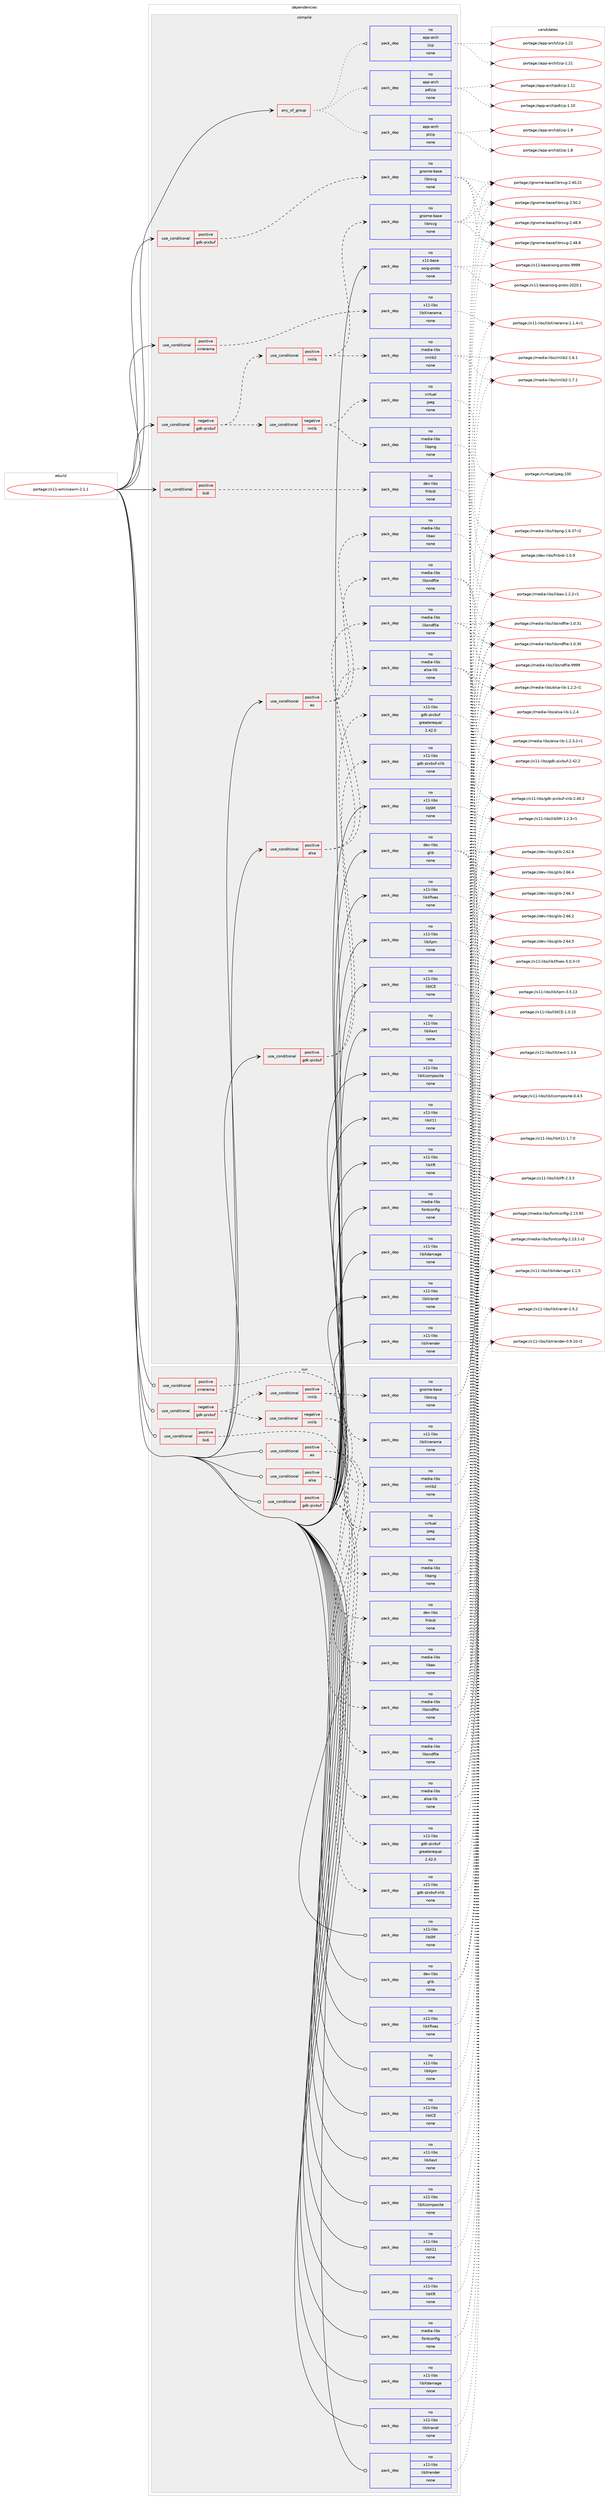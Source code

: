 digraph prolog {

# *************
# Graph options
# *************

newrank=true;
concentrate=true;
compound=true;
graph [rankdir=LR,fontname=Helvetica,fontsize=10,ranksep=1.5];#, ranksep=2.5, nodesep=0.2];
edge  [arrowhead=vee];
node  [fontname=Helvetica,fontsize=10];

# **********
# The ebuild
# **********

subgraph cluster_leftcol {
color=gray;
rank=same;
label=<<i>ebuild</i>>;
id [label="portage://x11-wm/icewm-2.1.1", color=red, width=4, href="../x11-wm/icewm-2.1.1.svg"];
}

# ****************
# The dependencies
# ****************

subgraph cluster_midcol {
color=gray;
label=<<i>dependencies</i>>;
subgraph cluster_compile {
fillcolor="#eeeeee";
style=filled;
label=<<i>compile</i>>;
subgraph any2 {
dependency878 [label=<<TABLE BORDER="0" CELLBORDER="1" CELLSPACING="0" CELLPADDING="4"><TR><TD CELLPADDING="10">any_of_group</TD></TR></TABLE>>, shape=none, color=red];subgraph pack684 {
dependency879 [label=<<TABLE BORDER="0" CELLBORDER="1" CELLSPACING="0" CELLPADDING="4" WIDTH="220"><TR><TD ROWSPAN="6" CELLPADDING="30">pack_dep</TD></TR><TR><TD WIDTH="110">no</TD></TR><TR><TD>app-arch</TD></TR><TR><TD>plzip</TD></TR><TR><TD>none</TD></TR><TR><TD></TD></TR></TABLE>>, shape=none, color=blue];
}
dependency878:e -> dependency879:w [weight=20,style="dotted",arrowhead="oinv"];
subgraph pack685 {
dependency880 [label=<<TABLE BORDER="0" CELLBORDER="1" CELLSPACING="0" CELLPADDING="4" WIDTH="220"><TR><TD ROWSPAN="6" CELLPADDING="30">pack_dep</TD></TR><TR><TD WIDTH="110">no</TD></TR><TR><TD>app-arch</TD></TR><TR><TD>pdlzip</TD></TR><TR><TD>none</TD></TR><TR><TD></TD></TR></TABLE>>, shape=none, color=blue];
}
dependency878:e -> dependency880:w [weight=20,style="dotted",arrowhead="oinv"];
subgraph pack686 {
dependency881 [label=<<TABLE BORDER="0" CELLBORDER="1" CELLSPACING="0" CELLPADDING="4" WIDTH="220"><TR><TD ROWSPAN="6" CELLPADDING="30">pack_dep</TD></TR><TR><TD WIDTH="110">no</TD></TR><TR><TD>app-arch</TD></TR><TR><TD>lzip</TD></TR><TR><TD>none</TD></TR><TR><TD></TD></TR></TABLE>>, shape=none, color=blue];
}
dependency878:e -> dependency881:w [weight=20,style="dotted",arrowhead="oinv"];
}
id:e -> dependency878:w [weight=20,style="solid",arrowhead="vee"];
subgraph cond194 {
dependency882 [label=<<TABLE BORDER="0" CELLBORDER="1" CELLSPACING="0" CELLPADDING="4"><TR><TD ROWSPAN="3" CELLPADDING="10">use_conditional</TD></TR><TR><TD>negative</TD></TR><TR><TD>gdk-pixbuf</TD></TR></TABLE>>, shape=none, color=red];
subgraph cond195 {
dependency883 [label=<<TABLE BORDER="0" CELLBORDER="1" CELLSPACING="0" CELLPADDING="4"><TR><TD ROWSPAN="3" CELLPADDING="10">use_conditional</TD></TR><TR><TD>positive</TD></TR><TR><TD>imlib</TD></TR></TABLE>>, shape=none, color=red];
subgraph pack687 {
dependency884 [label=<<TABLE BORDER="0" CELLBORDER="1" CELLSPACING="0" CELLPADDING="4" WIDTH="220"><TR><TD ROWSPAN="6" CELLPADDING="30">pack_dep</TD></TR><TR><TD WIDTH="110">no</TD></TR><TR><TD>gnome-base</TD></TR><TR><TD>librsvg</TD></TR><TR><TD>none</TD></TR><TR><TD></TD></TR></TABLE>>, shape=none, color=blue];
}
dependency883:e -> dependency884:w [weight=20,style="dashed",arrowhead="vee"];
subgraph pack688 {
dependency885 [label=<<TABLE BORDER="0" CELLBORDER="1" CELLSPACING="0" CELLPADDING="4" WIDTH="220"><TR><TD ROWSPAN="6" CELLPADDING="30">pack_dep</TD></TR><TR><TD WIDTH="110">no</TD></TR><TR><TD>media-libs</TD></TR><TR><TD>imlib2</TD></TR><TR><TD>none</TD></TR><TR><TD></TD></TR></TABLE>>, shape=none, color=blue];
}
dependency883:e -> dependency885:w [weight=20,style="dashed",arrowhead="vee"];
}
dependency882:e -> dependency883:w [weight=20,style="dashed",arrowhead="vee"];
subgraph cond196 {
dependency886 [label=<<TABLE BORDER="0" CELLBORDER="1" CELLSPACING="0" CELLPADDING="4"><TR><TD ROWSPAN="3" CELLPADDING="10">use_conditional</TD></TR><TR><TD>negative</TD></TR><TR><TD>imlib</TD></TR></TABLE>>, shape=none, color=red];
subgraph pack689 {
dependency887 [label=<<TABLE BORDER="0" CELLBORDER="1" CELLSPACING="0" CELLPADDING="4" WIDTH="220"><TR><TD ROWSPAN="6" CELLPADDING="30">pack_dep</TD></TR><TR><TD WIDTH="110">no</TD></TR><TR><TD>media-libs</TD></TR><TR><TD>libpng</TD></TR><TR><TD>none</TD></TR><TR><TD></TD></TR></TABLE>>, shape=none, color=blue];
}
dependency886:e -> dependency887:w [weight=20,style="dashed",arrowhead="vee"];
subgraph pack690 {
dependency888 [label=<<TABLE BORDER="0" CELLBORDER="1" CELLSPACING="0" CELLPADDING="4" WIDTH="220"><TR><TD ROWSPAN="6" CELLPADDING="30">pack_dep</TD></TR><TR><TD WIDTH="110">no</TD></TR><TR><TD>virtual</TD></TR><TR><TD>jpeg</TD></TR><TR><TD>none</TD></TR><TR><TD></TD></TR></TABLE>>, shape=none, color=blue];
}
dependency886:e -> dependency888:w [weight=20,style="dashed",arrowhead="vee"];
}
dependency882:e -> dependency886:w [weight=20,style="dashed",arrowhead="vee"];
}
id:e -> dependency882:w [weight=20,style="solid",arrowhead="vee"];
subgraph cond197 {
dependency889 [label=<<TABLE BORDER="0" CELLBORDER="1" CELLSPACING="0" CELLPADDING="4"><TR><TD ROWSPAN="3" CELLPADDING="10">use_conditional</TD></TR><TR><TD>positive</TD></TR><TR><TD>alsa</TD></TR></TABLE>>, shape=none, color=red];
subgraph pack691 {
dependency890 [label=<<TABLE BORDER="0" CELLBORDER="1" CELLSPACING="0" CELLPADDING="4" WIDTH="220"><TR><TD ROWSPAN="6" CELLPADDING="30">pack_dep</TD></TR><TR><TD WIDTH="110">no</TD></TR><TR><TD>media-libs</TD></TR><TR><TD>alsa-lib</TD></TR><TR><TD>none</TD></TR><TR><TD></TD></TR></TABLE>>, shape=none, color=blue];
}
dependency889:e -> dependency890:w [weight=20,style="dashed",arrowhead="vee"];
subgraph pack692 {
dependency891 [label=<<TABLE BORDER="0" CELLBORDER="1" CELLSPACING="0" CELLPADDING="4" WIDTH="220"><TR><TD ROWSPAN="6" CELLPADDING="30">pack_dep</TD></TR><TR><TD WIDTH="110">no</TD></TR><TR><TD>media-libs</TD></TR><TR><TD>libsndfile</TD></TR><TR><TD>none</TD></TR><TR><TD></TD></TR></TABLE>>, shape=none, color=blue];
}
dependency889:e -> dependency891:w [weight=20,style="dashed",arrowhead="vee"];
}
id:e -> dependency889:w [weight=20,style="solid",arrowhead="vee"];
subgraph cond198 {
dependency892 [label=<<TABLE BORDER="0" CELLBORDER="1" CELLSPACING="0" CELLPADDING="4"><TR><TD ROWSPAN="3" CELLPADDING="10">use_conditional</TD></TR><TR><TD>positive</TD></TR><TR><TD>ao</TD></TR></TABLE>>, shape=none, color=red];
subgraph pack693 {
dependency893 [label=<<TABLE BORDER="0" CELLBORDER="1" CELLSPACING="0" CELLPADDING="4" WIDTH="220"><TR><TD ROWSPAN="6" CELLPADDING="30">pack_dep</TD></TR><TR><TD WIDTH="110">no</TD></TR><TR><TD>media-libs</TD></TR><TR><TD>libao</TD></TR><TR><TD>none</TD></TR><TR><TD></TD></TR></TABLE>>, shape=none, color=blue];
}
dependency892:e -> dependency893:w [weight=20,style="dashed",arrowhead="vee"];
subgraph pack694 {
dependency894 [label=<<TABLE BORDER="0" CELLBORDER="1" CELLSPACING="0" CELLPADDING="4" WIDTH="220"><TR><TD ROWSPAN="6" CELLPADDING="30">pack_dep</TD></TR><TR><TD WIDTH="110">no</TD></TR><TR><TD>media-libs</TD></TR><TR><TD>libsndfile</TD></TR><TR><TD>none</TD></TR><TR><TD></TD></TR></TABLE>>, shape=none, color=blue];
}
dependency892:e -> dependency894:w [weight=20,style="dashed",arrowhead="vee"];
}
id:e -> dependency892:w [weight=20,style="solid",arrowhead="vee"];
subgraph cond199 {
dependency895 [label=<<TABLE BORDER="0" CELLBORDER="1" CELLSPACING="0" CELLPADDING="4"><TR><TD ROWSPAN="3" CELLPADDING="10">use_conditional</TD></TR><TR><TD>positive</TD></TR><TR><TD>bidi</TD></TR></TABLE>>, shape=none, color=red];
subgraph pack695 {
dependency896 [label=<<TABLE BORDER="0" CELLBORDER="1" CELLSPACING="0" CELLPADDING="4" WIDTH="220"><TR><TD ROWSPAN="6" CELLPADDING="30">pack_dep</TD></TR><TR><TD WIDTH="110">no</TD></TR><TR><TD>dev-libs</TD></TR><TR><TD>fribidi</TD></TR><TR><TD>none</TD></TR><TR><TD></TD></TR></TABLE>>, shape=none, color=blue];
}
dependency895:e -> dependency896:w [weight=20,style="dashed",arrowhead="vee"];
}
id:e -> dependency895:w [weight=20,style="solid",arrowhead="vee"];
subgraph cond200 {
dependency897 [label=<<TABLE BORDER="0" CELLBORDER="1" CELLSPACING="0" CELLPADDING="4"><TR><TD ROWSPAN="3" CELLPADDING="10">use_conditional</TD></TR><TR><TD>positive</TD></TR><TR><TD>gdk-pixbuf</TD></TR></TABLE>>, shape=none, color=red];
subgraph pack696 {
dependency898 [label=<<TABLE BORDER="0" CELLBORDER="1" CELLSPACING="0" CELLPADDING="4" WIDTH="220"><TR><TD ROWSPAN="6" CELLPADDING="30">pack_dep</TD></TR><TR><TD WIDTH="110">no</TD></TR><TR><TD>gnome-base</TD></TR><TR><TD>librsvg</TD></TR><TR><TD>none</TD></TR><TR><TD></TD></TR></TABLE>>, shape=none, color=blue];
}
dependency897:e -> dependency898:w [weight=20,style="dashed",arrowhead="vee"];
}
id:e -> dependency897:w [weight=20,style="solid",arrowhead="vee"];
subgraph cond201 {
dependency899 [label=<<TABLE BORDER="0" CELLBORDER="1" CELLSPACING="0" CELLPADDING="4"><TR><TD ROWSPAN="3" CELLPADDING="10">use_conditional</TD></TR><TR><TD>positive</TD></TR><TR><TD>gdk-pixbuf</TD></TR></TABLE>>, shape=none, color=red];
subgraph pack697 {
dependency900 [label=<<TABLE BORDER="0" CELLBORDER="1" CELLSPACING="0" CELLPADDING="4" WIDTH="220"><TR><TD ROWSPAN="6" CELLPADDING="30">pack_dep</TD></TR><TR><TD WIDTH="110">no</TD></TR><TR><TD>x11-libs</TD></TR><TR><TD>gdk-pixbuf-xlib</TD></TR><TR><TD>none</TD></TR><TR><TD></TD></TR></TABLE>>, shape=none, color=blue];
}
dependency899:e -> dependency900:w [weight=20,style="dashed",arrowhead="vee"];
subgraph pack698 {
dependency901 [label=<<TABLE BORDER="0" CELLBORDER="1" CELLSPACING="0" CELLPADDING="4" WIDTH="220"><TR><TD ROWSPAN="6" CELLPADDING="30">pack_dep</TD></TR><TR><TD WIDTH="110">no</TD></TR><TR><TD>x11-libs</TD></TR><TR><TD>gdk-pixbuf</TD></TR><TR><TD>greaterequal</TD></TR><TR><TD>2.42.0</TD></TR></TABLE>>, shape=none, color=blue];
}
dependency899:e -> dependency901:w [weight=20,style="dashed",arrowhead="vee"];
}
id:e -> dependency899:w [weight=20,style="solid",arrowhead="vee"];
subgraph cond202 {
dependency902 [label=<<TABLE BORDER="0" CELLBORDER="1" CELLSPACING="0" CELLPADDING="4"><TR><TD ROWSPAN="3" CELLPADDING="10">use_conditional</TD></TR><TR><TD>positive</TD></TR><TR><TD>xinerama</TD></TR></TABLE>>, shape=none, color=red];
subgraph pack699 {
dependency903 [label=<<TABLE BORDER="0" CELLBORDER="1" CELLSPACING="0" CELLPADDING="4" WIDTH="220"><TR><TD ROWSPAN="6" CELLPADDING="30">pack_dep</TD></TR><TR><TD WIDTH="110">no</TD></TR><TR><TD>x11-libs</TD></TR><TR><TD>libXinerama</TD></TR><TR><TD>none</TD></TR><TR><TD></TD></TR></TABLE>>, shape=none, color=blue];
}
dependency902:e -> dependency903:w [weight=20,style="dashed",arrowhead="vee"];
}
id:e -> dependency902:w [weight=20,style="solid",arrowhead="vee"];
subgraph pack700 {
dependency904 [label=<<TABLE BORDER="0" CELLBORDER="1" CELLSPACING="0" CELLPADDING="4" WIDTH="220"><TR><TD ROWSPAN="6" CELLPADDING="30">pack_dep</TD></TR><TR><TD WIDTH="110">no</TD></TR><TR><TD>dev-libs</TD></TR><TR><TD>glib</TD></TR><TR><TD>none</TD></TR><TR><TD></TD></TR></TABLE>>, shape=none, color=blue];
}
id:e -> dependency904:w [weight=20,style="solid",arrowhead="vee"];
subgraph pack701 {
dependency905 [label=<<TABLE BORDER="0" CELLBORDER="1" CELLSPACING="0" CELLPADDING="4" WIDTH="220"><TR><TD ROWSPAN="6" CELLPADDING="30">pack_dep</TD></TR><TR><TD WIDTH="110">no</TD></TR><TR><TD>media-libs</TD></TR><TR><TD>fontconfig</TD></TR><TR><TD>none</TD></TR><TR><TD></TD></TR></TABLE>>, shape=none, color=blue];
}
id:e -> dependency905:w [weight=20,style="solid",arrowhead="vee"];
subgraph pack702 {
dependency906 [label=<<TABLE BORDER="0" CELLBORDER="1" CELLSPACING="0" CELLPADDING="4" WIDTH="220"><TR><TD ROWSPAN="6" CELLPADDING="30">pack_dep</TD></TR><TR><TD WIDTH="110">no</TD></TR><TR><TD>x11-base</TD></TR><TR><TD>xorg-proto</TD></TR><TR><TD>none</TD></TR><TR><TD></TD></TR></TABLE>>, shape=none, color=blue];
}
id:e -> dependency906:w [weight=20,style="solid",arrowhead="vee"];
subgraph pack703 {
dependency907 [label=<<TABLE BORDER="0" CELLBORDER="1" CELLSPACING="0" CELLPADDING="4" WIDTH="220"><TR><TD ROWSPAN="6" CELLPADDING="30">pack_dep</TD></TR><TR><TD WIDTH="110">no</TD></TR><TR><TD>x11-libs</TD></TR><TR><TD>libICE</TD></TR><TR><TD>none</TD></TR><TR><TD></TD></TR></TABLE>>, shape=none, color=blue];
}
id:e -> dependency907:w [weight=20,style="solid",arrowhead="vee"];
subgraph pack704 {
dependency908 [label=<<TABLE BORDER="0" CELLBORDER="1" CELLSPACING="0" CELLPADDING="4" WIDTH="220"><TR><TD ROWSPAN="6" CELLPADDING="30">pack_dep</TD></TR><TR><TD WIDTH="110">no</TD></TR><TR><TD>x11-libs</TD></TR><TR><TD>libSM</TD></TR><TR><TD>none</TD></TR><TR><TD></TD></TR></TABLE>>, shape=none, color=blue];
}
id:e -> dependency908:w [weight=20,style="solid",arrowhead="vee"];
subgraph pack705 {
dependency909 [label=<<TABLE BORDER="0" CELLBORDER="1" CELLSPACING="0" CELLPADDING="4" WIDTH="220"><TR><TD ROWSPAN="6" CELLPADDING="30">pack_dep</TD></TR><TR><TD WIDTH="110">no</TD></TR><TR><TD>x11-libs</TD></TR><TR><TD>libX11</TD></TR><TR><TD>none</TD></TR><TR><TD></TD></TR></TABLE>>, shape=none, color=blue];
}
id:e -> dependency909:w [weight=20,style="solid",arrowhead="vee"];
subgraph pack706 {
dependency910 [label=<<TABLE BORDER="0" CELLBORDER="1" CELLSPACING="0" CELLPADDING="4" WIDTH="220"><TR><TD ROWSPAN="6" CELLPADDING="30">pack_dep</TD></TR><TR><TD WIDTH="110">no</TD></TR><TR><TD>x11-libs</TD></TR><TR><TD>libXcomposite</TD></TR><TR><TD>none</TD></TR><TR><TD></TD></TR></TABLE>>, shape=none, color=blue];
}
id:e -> dependency910:w [weight=20,style="solid",arrowhead="vee"];
subgraph pack707 {
dependency911 [label=<<TABLE BORDER="0" CELLBORDER="1" CELLSPACING="0" CELLPADDING="4" WIDTH="220"><TR><TD ROWSPAN="6" CELLPADDING="30">pack_dep</TD></TR><TR><TD WIDTH="110">no</TD></TR><TR><TD>x11-libs</TD></TR><TR><TD>libXdamage</TD></TR><TR><TD>none</TD></TR><TR><TD></TD></TR></TABLE>>, shape=none, color=blue];
}
id:e -> dependency911:w [weight=20,style="solid",arrowhead="vee"];
subgraph pack708 {
dependency912 [label=<<TABLE BORDER="0" CELLBORDER="1" CELLSPACING="0" CELLPADDING="4" WIDTH="220"><TR><TD ROWSPAN="6" CELLPADDING="30">pack_dep</TD></TR><TR><TD WIDTH="110">no</TD></TR><TR><TD>x11-libs</TD></TR><TR><TD>libXext</TD></TR><TR><TD>none</TD></TR><TR><TD></TD></TR></TABLE>>, shape=none, color=blue];
}
id:e -> dependency912:w [weight=20,style="solid",arrowhead="vee"];
subgraph pack709 {
dependency913 [label=<<TABLE BORDER="0" CELLBORDER="1" CELLSPACING="0" CELLPADDING="4" WIDTH="220"><TR><TD ROWSPAN="6" CELLPADDING="30">pack_dep</TD></TR><TR><TD WIDTH="110">no</TD></TR><TR><TD>x11-libs</TD></TR><TR><TD>libXfixes</TD></TR><TR><TD>none</TD></TR><TR><TD></TD></TR></TABLE>>, shape=none, color=blue];
}
id:e -> dependency913:w [weight=20,style="solid",arrowhead="vee"];
subgraph pack710 {
dependency914 [label=<<TABLE BORDER="0" CELLBORDER="1" CELLSPACING="0" CELLPADDING="4" WIDTH="220"><TR><TD ROWSPAN="6" CELLPADDING="30">pack_dep</TD></TR><TR><TD WIDTH="110">no</TD></TR><TR><TD>x11-libs</TD></TR><TR><TD>libXft</TD></TR><TR><TD>none</TD></TR><TR><TD></TD></TR></TABLE>>, shape=none, color=blue];
}
id:e -> dependency914:w [weight=20,style="solid",arrowhead="vee"];
subgraph pack711 {
dependency915 [label=<<TABLE BORDER="0" CELLBORDER="1" CELLSPACING="0" CELLPADDING="4" WIDTH="220"><TR><TD ROWSPAN="6" CELLPADDING="30">pack_dep</TD></TR><TR><TD WIDTH="110">no</TD></TR><TR><TD>x11-libs</TD></TR><TR><TD>libXpm</TD></TR><TR><TD>none</TD></TR><TR><TD></TD></TR></TABLE>>, shape=none, color=blue];
}
id:e -> dependency915:w [weight=20,style="solid",arrowhead="vee"];
subgraph pack712 {
dependency916 [label=<<TABLE BORDER="0" CELLBORDER="1" CELLSPACING="0" CELLPADDING="4" WIDTH="220"><TR><TD ROWSPAN="6" CELLPADDING="30">pack_dep</TD></TR><TR><TD WIDTH="110">no</TD></TR><TR><TD>x11-libs</TD></TR><TR><TD>libXrandr</TD></TR><TR><TD>none</TD></TR><TR><TD></TD></TR></TABLE>>, shape=none, color=blue];
}
id:e -> dependency916:w [weight=20,style="solid",arrowhead="vee"];
subgraph pack713 {
dependency917 [label=<<TABLE BORDER="0" CELLBORDER="1" CELLSPACING="0" CELLPADDING="4" WIDTH="220"><TR><TD ROWSPAN="6" CELLPADDING="30">pack_dep</TD></TR><TR><TD WIDTH="110">no</TD></TR><TR><TD>x11-libs</TD></TR><TR><TD>libXrender</TD></TR><TR><TD>none</TD></TR><TR><TD></TD></TR></TABLE>>, shape=none, color=blue];
}
id:e -> dependency917:w [weight=20,style="solid",arrowhead="vee"];
}
subgraph cluster_compileandrun {
fillcolor="#eeeeee";
style=filled;
label=<<i>compile and run</i>>;
}
subgraph cluster_run {
fillcolor="#eeeeee";
style=filled;
label=<<i>run</i>>;
subgraph cond203 {
dependency918 [label=<<TABLE BORDER="0" CELLBORDER="1" CELLSPACING="0" CELLPADDING="4"><TR><TD ROWSPAN="3" CELLPADDING="10">use_conditional</TD></TR><TR><TD>negative</TD></TR><TR><TD>gdk-pixbuf</TD></TR></TABLE>>, shape=none, color=red];
subgraph cond204 {
dependency919 [label=<<TABLE BORDER="0" CELLBORDER="1" CELLSPACING="0" CELLPADDING="4"><TR><TD ROWSPAN="3" CELLPADDING="10">use_conditional</TD></TR><TR><TD>positive</TD></TR><TR><TD>imlib</TD></TR></TABLE>>, shape=none, color=red];
subgraph pack714 {
dependency920 [label=<<TABLE BORDER="0" CELLBORDER="1" CELLSPACING="0" CELLPADDING="4" WIDTH="220"><TR><TD ROWSPAN="6" CELLPADDING="30">pack_dep</TD></TR><TR><TD WIDTH="110">no</TD></TR><TR><TD>gnome-base</TD></TR><TR><TD>librsvg</TD></TR><TR><TD>none</TD></TR><TR><TD></TD></TR></TABLE>>, shape=none, color=blue];
}
dependency919:e -> dependency920:w [weight=20,style="dashed",arrowhead="vee"];
subgraph pack715 {
dependency921 [label=<<TABLE BORDER="0" CELLBORDER="1" CELLSPACING="0" CELLPADDING="4" WIDTH="220"><TR><TD ROWSPAN="6" CELLPADDING="30">pack_dep</TD></TR><TR><TD WIDTH="110">no</TD></TR><TR><TD>media-libs</TD></TR><TR><TD>imlib2</TD></TR><TR><TD>none</TD></TR><TR><TD></TD></TR></TABLE>>, shape=none, color=blue];
}
dependency919:e -> dependency921:w [weight=20,style="dashed",arrowhead="vee"];
}
dependency918:e -> dependency919:w [weight=20,style="dashed",arrowhead="vee"];
subgraph cond205 {
dependency922 [label=<<TABLE BORDER="0" CELLBORDER="1" CELLSPACING="0" CELLPADDING="4"><TR><TD ROWSPAN="3" CELLPADDING="10">use_conditional</TD></TR><TR><TD>negative</TD></TR><TR><TD>imlib</TD></TR></TABLE>>, shape=none, color=red];
subgraph pack716 {
dependency923 [label=<<TABLE BORDER="0" CELLBORDER="1" CELLSPACING="0" CELLPADDING="4" WIDTH="220"><TR><TD ROWSPAN="6" CELLPADDING="30">pack_dep</TD></TR><TR><TD WIDTH="110">no</TD></TR><TR><TD>media-libs</TD></TR><TR><TD>libpng</TD></TR><TR><TD>none</TD></TR><TR><TD></TD></TR></TABLE>>, shape=none, color=blue];
}
dependency922:e -> dependency923:w [weight=20,style="dashed",arrowhead="vee"];
subgraph pack717 {
dependency924 [label=<<TABLE BORDER="0" CELLBORDER="1" CELLSPACING="0" CELLPADDING="4" WIDTH="220"><TR><TD ROWSPAN="6" CELLPADDING="30">pack_dep</TD></TR><TR><TD WIDTH="110">no</TD></TR><TR><TD>virtual</TD></TR><TR><TD>jpeg</TD></TR><TR><TD>none</TD></TR><TR><TD></TD></TR></TABLE>>, shape=none, color=blue];
}
dependency922:e -> dependency924:w [weight=20,style="dashed",arrowhead="vee"];
}
dependency918:e -> dependency922:w [weight=20,style="dashed",arrowhead="vee"];
}
id:e -> dependency918:w [weight=20,style="solid",arrowhead="odot"];
subgraph cond206 {
dependency925 [label=<<TABLE BORDER="0" CELLBORDER="1" CELLSPACING="0" CELLPADDING="4"><TR><TD ROWSPAN="3" CELLPADDING="10">use_conditional</TD></TR><TR><TD>positive</TD></TR><TR><TD>alsa</TD></TR></TABLE>>, shape=none, color=red];
subgraph pack718 {
dependency926 [label=<<TABLE BORDER="0" CELLBORDER="1" CELLSPACING="0" CELLPADDING="4" WIDTH="220"><TR><TD ROWSPAN="6" CELLPADDING="30">pack_dep</TD></TR><TR><TD WIDTH="110">no</TD></TR><TR><TD>media-libs</TD></TR><TR><TD>alsa-lib</TD></TR><TR><TD>none</TD></TR><TR><TD></TD></TR></TABLE>>, shape=none, color=blue];
}
dependency925:e -> dependency926:w [weight=20,style="dashed",arrowhead="vee"];
subgraph pack719 {
dependency927 [label=<<TABLE BORDER="0" CELLBORDER="1" CELLSPACING="0" CELLPADDING="4" WIDTH="220"><TR><TD ROWSPAN="6" CELLPADDING="30">pack_dep</TD></TR><TR><TD WIDTH="110">no</TD></TR><TR><TD>media-libs</TD></TR><TR><TD>libsndfile</TD></TR><TR><TD>none</TD></TR><TR><TD></TD></TR></TABLE>>, shape=none, color=blue];
}
dependency925:e -> dependency927:w [weight=20,style="dashed",arrowhead="vee"];
}
id:e -> dependency925:w [weight=20,style="solid",arrowhead="odot"];
subgraph cond207 {
dependency928 [label=<<TABLE BORDER="0" CELLBORDER="1" CELLSPACING="0" CELLPADDING="4"><TR><TD ROWSPAN="3" CELLPADDING="10">use_conditional</TD></TR><TR><TD>positive</TD></TR><TR><TD>ao</TD></TR></TABLE>>, shape=none, color=red];
subgraph pack720 {
dependency929 [label=<<TABLE BORDER="0" CELLBORDER="1" CELLSPACING="0" CELLPADDING="4" WIDTH="220"><TR><TD ROWSPAN="6" CELLPADDING="30">pack_dep</TD></TR><TR><TD WIDTH="110">no</TD></TR><TR><TD>media-libs</TD></TR><TR><TD>libao</TD></TR><TR><TD>none</TD></TR><TR><TD></TD></TR></TABLE>>, shape=none, color=blue];
}
dependency928:e -> dependency929:w [weight=20,style="dashed",arrowhead="vee"];
subgraph pack721 {
dependency930 [label=<<TABLE BORDER="0" CELLBORDER="1" CELLSPACING="0" CELLPADDING="4" WIDTH="220"><TR><TD ROWSPAN="6" CELLPADDING="30">pack_dep</TD></TR><TR><TD WIDTH="110">no</TD></TR><TR><TD>media-libs</TD></TR><TR><TD>libsndfile</TD></TR><TR><TD>none</TD></TR><TR><TD></TD></TR></TABLE>>, shape=none, color=blue];
}
dependency928:e -> dependency930:w [weight=20,style="dashed",arrowhead="vee"];
}
id:e -> dependency928:w [weight=20,style="solid",arrowhead="odot"];
subgraph cond208 {
dependency931 [label=<<TABLE BORDER="0" CELLBORDER="1" CELLSPACING="0" CELLPADDING="4"><TR><TD ROWSPAN="3" CELLPADDING="10">use_conditional</TD></TR><TR><TD>positive</TD></TR><TR><TD>bidi</TD></TR></TABLE>>, shape=none, color=red];
subgraph pack722 {
dependency932 [label=<<TABLE BORDER="0" CELLBORDER="1" CELLSPACING="0" CELLPADDING="4" WIDTH="220"><TR><TD ROWSPAN="6" CELLPADDING="30">pack_dep</TD></TR><TR><TD WIDTH="110">no</TD></TR><TR><TD>dev-libs</TD></TR><TR><TD>fribidi</TD></TR><TR><TD>none</TD></TR><TR><TD></TD></TR></TABLE>>, shape=none, color=blue];
}
dependency931:e -> dependency932:w [weight=20,style="dashed",arrowhead="vee"];
}
id:e -> dependency931:w [weight=20,style="solid",arrowhead="odot"];
subgraph cond209 {
dependency933 [label=<<TABLE BORDER="0" CELLBORDER="1" CELLSPACING="0" CELLPADDING="4"><TR><TD ROWSPAN="3" CELLPADDING="10">use_conditional</TD></TR><TR><TD>positive</TD></TR><TR><TD>gdk-pixbuf</TD></TR></TABLE>>, shape=none, color=red];
subgraph pack723 {
dependency934 [label=<<TABLE BORDER="0" CELLBORDER="1" CELLSPACING="0" CELLPADDING="4" WIDTH="220"><TR><TD ROWSPAN="6" CELLPADDING="30">pack_dep</TD></TR><TR><TD WIDTH="110">no</TD></TR><TR><TD>x11-libs</TD></TR><TR><TD>gdk-pixbuf-xlib</TD></TR><TR><TD>none</TD></TR><TR><TD></TD></TR></TABLE>>, shape=none, color=blue];
}
dependency933:e -> dependency934:w [weight=20,style="dashed",arrowhead="vee"];
subgraph pack724 {
dependency935 [label=<<TABLE BORDER="0" CELLBORDER="1" CELLSPACING="0" CELLPADDING="4" WIDTH="220"><TR><TD ROWSPAN="6" CELLPADDING="30">pack_dep</TD></TR><TR><TD WIDTH="110">no</TD></TR><TR><TD>x11-libs</TD></TR><TR><TD>gdk-pixbuf</TD></TR><TR><TD>greaterequal</TD></TR><TR><TD>2.42.0</TD></TR></TABLE>>, shape=none, color=blue];
}
dependency933:e -> dependency935:w [weight=20,style="dashed",arrowhead="vee"];
}
id:e -> dependency933:w [weight=20,style="solid",arrowhead="odot"];
subgraph cond210 {
dependency936 [label=<<TABLE BORDER="0" CELLBORDER="1" CELLSPACING="0" CELLPADDING="4"><TR><TD ROWSPAN="3" CELLPADDING="10">use_conditional</TD></TR><TR><TD>positive</TD></TR><TR><TD>xinerama</TD></TR></TABLE>>, shape=none, color=red];
subgraph pack725 {
dependency937 [label=<<TABLE BORDER="0" CELLBORDER="1" CELLSPACING="0" CELLPADDING="4" WIDTH="220"><TR><TD ROWSPAN="6" CELLPADDING="30">pack_dep</TD></TR><TR><TD WIDTH="110">no</TD></TR><TR><TD>x11-libs</TD></TR><TR><TD>libXinerama</TD></TR><TR><TD>none</TD></TR><TR><TD></TD></TR></TABLE>>, shape=none, color=blue];
}
dependency936:e -> dependency937:w [weight=20,style="dashed",arrowhead="vee"];
}
id:e -> dependency936:w [weight=20,style="solid",arrowhead="odot"];
subgraph pack726 {
dependency938 [label=<<TABLE BORDER="0" CELLBORDER="1" CELLSPACING="0" CELLPADDING="4" WIDTH="220"><TR><TD ROWSPAN="6" CELLPADDING="30">pack_dep</TD></TR><TR><TD WIDTH="110">no</TD></TR><TR><TD>dev-libs</TD></TR><TR><TD>glib</TD></TR><TR><TD>none</TD></TR><TR><TD></TD></TR></TABLE>>, shape=none, color=blue];
}
id:e -> dependency938:w [weight=20,style="solid",arrowhead="odot"];
subgraph pack727 {
dependency939 [label=<<TABLE BORDER="0" CELLBORDER="1" CELLSPACING="0" CELLPADDING="4" WIDTH="220"><TR><TD ROWSPAN="6" CELLPADDING="30">pack_dep</TD></TR><TR><TD WIDTH="110">no</TD></TR><TR><TD>media-libs</TD></TR><TR><TD>fontconfig</TD></TR><TR><TD>none</TD></TR><TR><TD></TD></TR></TABLE>>, shape=none, color=blue];
}
id:e -> dependency939:w [weight=20,style="solid",arrowhead="odot"];
subgraph pack728 {
dependency940 [label=<<TABLE BORDER="0" CELLBORDER="1" CELLSPACING="0" CELLPADDING="4" WIDTH="220"><TR><TD ROWSPAN="6" CELLPADDING="30">pack_dep</TD></TR><TR><TD WIDTH="110">no</TD></TR><TR><TD>x11-libs</TD></TR><TR><TD>libICE</TD></TR><TR><TD>none</TD></TR><TR><TD></TD></TR></TABLE>>, shape=none, color=blue];
}
id:e -> dependency940:w [weight=20,style="solid",arrowhead="odot"];
subgraph pack729 {
dependency941 [label=<<TABLE BORDER="0" CELLBORDER="1" CELLSPACING="0" CELLPADDING="4" WIDTH="220"><TR><TD ROWSPAN="6" CELLPADDING="30">pack_dep</TD></TR><TR><TD WIDTH="110">no</TD></TR><TR><TD>x11-libs</TD></TR><TR><TD>libSM</TD></TR><TR><TD>none</TD></TR><TR><TD></TD></TR></TABLE>>, shape=none, color=blue];
}
id:e -> dependency941:w [weight=20,style="solid",arrowhead="odot"];
subgraph pack730 {
dependency942 [label=<<TABLE BORDER="0" CELLBORDER="1" CELLSPACING="0" CELLPADDING="4" WIDTH="220"><TR><TD ROWSPAN="6" CELLPADDING="30">pack_dep</TD></TR><TR><TD WIDTH="110">no</TD></TR><TR><TD>x11-libs</TD></TR><TR><TD>libX11</TD></TR><TR><TD>none</TD></TR><TR><TD></TD></TR></TABLE>>, shape=none, color=blue];
}
id:e -> dependency942:w [weight=20,style="solid",arrowhead="odot"];
subgraph pack731 {
dependency943 [label=<<TABLE BORDER="0" CELLBORDER="1" CELLSPACING="0" CELLPADDING="4" WIDTH="220"><TR><TD ROWSPAN="6" CELLPADDING="30">pack_dep</TD></TR><TR><TD WIDTH="110">no</TD></TR><TR><TD>x11-libs</TD></TR><TR><TD>libXcomposite</TD></TR><TR><TD>none</TD></TR><TR><TD></TD></TR></TABLE>>, shape=none, color=blue];
}
id:e -> dependency943:w [weight=20,style="solid",arrowhead="odot"];
subgraph pack732 {
dependency944 [label=<<TABLE BORDER="0" CELLBORDER="1" CELLSPACING="0" CELLPADDING="4" WIDTH="220"><TR><TD ROWSPAN="6" CELLPADDING="30">pack_dep</TD></TR><TR><TD WIDTH="110">no</TD></TR><TR><TD>x11-libs</TD></TR><TR><TD>libXdamage</TD></TR><TR><TD>none</TD></TR><TR><TD></TD></TR></TABLE>>, shape=none, color=blue];
}
id:e -> dependency944:w [weight=20,style="solid",arrowhead="odot"];
subgraph pack733 {
dependency945 [label=<<TABLE BORDER="0" CELLBORDER="1" CELLSPACING="0" CELLPADDING="4" WIDTH="220"><TR><TD ROWSPAN="6" CELLPADDING="30">pack_dep</TD></TR><TR><TD WIDTH="110">no</TD></TR><TR><TD>x11-libs</TD></TR><TR><TD>libXext</TD></TR><TR><TD>none</TD></TR><TR><TD></TD></TR></TABLE>>, shape=none, color=blue];
}
id:e -> dependency945:w [weight=20,style="solid",arrowhead="odot"];
subgraph pack734 {
dependency946 [label=<<TABLE BORDER="0" CELLBORDER="1" CELLSPACING="0" CELLPADDING="4" WIDTH="220"><TR><TD ROWSPAN="6" CELLPADDING="30">pack_dep</TD></TR><TR><TD WIDTH="110">no</TD></TR><TR><TD>x11-libs</TD></TR><TR><TD>libXfixes</TD></TR><TR><TD>none</TD></TR><TR><TD></TD></TR></TABLE>>, shape=none, color=blue];
}
id:e -> dependency946:w [weight=20,style="solid",arrowhead="odot"];
subgraph pack735 {
dependency947 [label=<<TABLE BORDER="0" CELLBORDER="1" CELLSPACING="0" CELLPADDING="4" WIDTH="220"><TR><TD ROWSPAN="6" CELLPADDING="30">pack_dep</TD></TR><TR><TD WIDTH="110">no</TD></TR><TR><TD>x11-libs</TD></TR><TR><TD>libXft</TD></TR><TR><TD>none</TD></TR><TR><TD></TD></TR></TABLE>>, shape=none, color=blue];
}
id:e -> dependency947:w [weight=20,style="solid",arrowhead="odot"];
subgraph pack736 {
dependency948 [label=<<TABLE BORDER="0" CELLBORDER="1" CELLSPACING="0" CELLPADDING="4" WIDTH="220"><TR><TD ROWSPAN="6" CELLPADDING="30">pack_dep</TD></TR><TR><TD WIDTH="110">no</TD></TR><TR><TD>x11-libs</TD></TR><TR><TD>libXpm</TD></TR><TR><TD>none</TD></TR><TR><TD></TD></TR></TABLE>>, shape=none, color=blue];
}
id:e -> dependency948:w [weight=20,style="solid",arrowhead="odot"];
subgraph pack737 {
dependency949 [label=<<TABLE BORDER="0" CELLBORDER="1" CELLSPACING="0" CELLPADDING="4" WIDTH="220"><TR><TD ROWSPAN="6" CELLPADDING="30">pack_dep</TD></TR><TR><TD WIDTH="110">no</TD></TR><TR><TD>x11-libs</TD></TR><TR><TD>libXrandr</TD></TR><TR><TD>none</TD></TR><TR><TD></TD></TR></TABLE>>, shape=none, color=blue];
}
id:e -> dependency949:w [weight=20,style="solid",arrowhead="odot"];
subgraph pack738 {
dependency950 [label=<<TABLE BORDER="0" CELLBORDER="1" CELLSPACING="0" CELLPADDING="4" WIDTH="220"><TR><TD ROWSPAN="6" CELLPADDING="30">pack_dep</TD></TR><TR><TD WIDTH="110">no</TD></TR><TR><TD>x11-libs</TD></TR><TR><TD>libXrender</TD></TR><TR><TD>none</TD></TR><TR><TD></TD></TR></TABLE>>, shape=none, color=blue];
}
id:e -> dependency950:w [weight=20,style="solid",arrowhead="odot"];
}
}

# **************
# The candidates
# **************

subgraph cluster_choices {
rank=same;
color=gray;
label=<<i>candidates</i>>;

subgraph choice684 {
color=black;
nodesep=1;
choice971121124597114991044711210812210511245494657 [label="portage://app-arch/plzip-1.9", color=red, width=4,href="../app-arch/plzip-1.9.svg"];
choice971121124597114991044711210812210511245494656 [label="portage://app-arch/plzip-1.8", color=red, width=4,href="../app-arch/plzip-1.8.svg"];
dependency879:e -> choice971121124597114991044711210812210511245494657:w [style=dotted,weight="100"];
dependency879:e -> choice971121124597114991044711210812210511245494656:w [style=dotted,weight="100"];
}
subgraph choice685 {
color=black;
nodesep=1;
choice97112112459711499104471121001081221051124549464949 [label="portage://app-arch/pdlzip-1.11", color=red, width=4,href="../app-arch/pdlzip-1.11.svg"];
choice97112112459711499104471121001081221051124549464948 [label="portage://app-arch/pdlzip-1.10", color=red, width=4,href="../app-arch/pdlzip-1.10.svg"];
dependency880:e -> choice97112112459711499104471121001081221051124549464949:w [style=dotted,weight="100"];
dependency880:e -> choice97112112459711499104471121001081221051124549464948:w [style=dotted,weight="100"];
}
subgraph choice686 {
color=black;
nodesep=1;
choice97112112459711499104471081221051124549465050 [label="portage://app-arch/lzip-1.22", color=red, width=4,href="../app-arch/lzip-1.22.svg"];
choice97112112459711499104471081221051124549465049 [label="portage://app-arch/lzip-1.21", color=red, width=4,href="../app-arch/lzip-1.21.svg"];
dependency881:e -> choice97112112459711499104471081221051124549465050:w [style=dotted,weight="100"];
dependency881:e -> choice97112112459711499104471081221051124549465049:w [style=dotted,weight="100"];
}
subgraph choice687 {
color=black;
nodesep=1;
choice103110111109101459897115101471081059811411511810345504653484650 [label="portage://gnome-base/librsvg-2.50.2", color=red, width=4,href="../gnome-base/librsvg-2.50.2.svg"];
choice103110111109101459897115101471081059811411511810345504652564657 [label="portage://gnome-base/librsvg-2.48.9", color=red, width=4,href="../gnome-base/librsvg-2.48.9.svg"];
choice103110111109101459897115101471081059811411511810345504652564656 [label="portage://gnome-base/librsvg-2.48.8", color=red, width=4,href="../gnome-base/librsvg-2.48.8.svg"];
choice10311011110910145989711510147108105981141151181034550465248465049 [label="portage://gnome-base/librsvg-2.40.21", color=red, width=4,href="../gnome-base/librsvg-2.40.21.svg"];
dependency884:e -> choice103110111109101459897115101471081059811411511810345504653484650:w [style=dotted,weight="100"];
dependency884:e -> choice103110111109101459897115101471081059811411511810345504652564657:w [style=dotted,weight="100"];
dependency884:e -> choice103110111109101459897115101471081059811411511810345504652564656:w [style=dotted,weight="100"];
dependency884:e -> choice10311011110910145989711510147108105981141151181034550465248465049:w [style=dotted,weight="100"];
}
subgraph choice688 {
color=black;
nodesep=1;
choice109101100105974510810598115471051091081059850454946554649 [label="portage://media-libs/imlib2-1.7.1", color=red, width=4,href="../media-libs/imlib2-1.7.1.svg"];
choice109101100105974510810598115471051091081059850454946544649 [label="portage://media-libs/imlib2-1.6.1", color=red, width=4,href="../media-libs/imlib2-1.6.1.svg"];
dependency885:e -> choice109101100105974510810598115471051091081059850454946554649:w [style=dotted,weight="100"];
dependency885:e -> choice109101100105974510810598115471051091081059850454946544649:w [style=dotted,weight="100"];
}
subgraph choice689 {
color=black;
nodesep=1;
choice1091011001059745108105981154710810598112110103454946544651554511450 [label="portage://media-libs/libpng-1.6.37-r2", color=red, width=4,href="../media-libs/libpng-1.6.37-r2.svg"];
dependency887:e -> choice1091011001059745108105981154710810598112110103454946544651554511450:w [style=dotted,weight="100"];
}
subgraph choice690 {
color=black;
nodesep=1;
choice118105114116117971084710611210110345494848 [label="portage://virtual/jpeg-100", color=red, width=4,href="../virtual/jpeg-100.svg"];
dependency888:e -> choice118105114116117971084710611210110345494848:w [style=dotted,weight="100"];
}
subgraph choice691 {
color=black;
nodesep=1;
choice1091011001059745108105981154797108115974510810598454946504652 [label="portage://media-libs/alsa-lib-1.2.4", color=red, width=4,href="../media-libs/alsa-lib-1.2.4.svg"];
choice109101100105974510810598115479710811597451081059845494650465146504511449 [label="portage://media-libs/alsa-lib-1.2.3.2-r1", color=red, width=4,href="../media-libs/alsa-lib-1.2.3.2-r1.svg"];
choice10910110010597451081059811547971081159745108105984549465046504511449 [label="portage://media-libs/alsa-lib-1.2.2-r1", color=red, width=4,href="../media-libs/alsa-lib-1.2.2-r1.svg"];
dependency890:e -> choice1091011001059745108105981154797108115974510810598454946504652:w [style=dotted,weight="100"];
dependency890:e -> choice109101100105974510810598115479710811597451081059845494650465146504511449:w [style=dotted,weight="100"];
dependency890:e -> choice10910110010597451081059811547971081159745108105984549465046504511449:w [style=dotted,weight="100"];
}
subgraph choice692 {
color=black;
nodesep=1;
choice10910110010597451081059811547108105981151101001021051081014557575757 [label="portage://media-libs/libsndfile-9999", color=red, width=4,href="../media-libs/libsndfile-9999.svg"];
choice109101100105974510810598115471081059811511010010210510810145494648465149 [label="portage://media-libs/libsndfile-1.0.31", color=red, width=4,href="../media-libs/libsndfile-1.0.31.svg"];
choice109101100105974510810598115471081059811511010010210510810145494648465148 [label="portage://media-libs/libsndfile-1.0.30", color=red, width=4,href="../media-libs/libsndfile-1.0.30.svg"];
dependency891:e -> choice10910110010597451081059811547108105981151101001021051081014557575757:w [style=dotted,weight="100"];
dependency891:e -> choice109101100105974510810598115471081059811511010010210510810145494648465149:w [style=dotted,weight="100"];
dependency891:e -> choice109101100105974510810598115471081059811511010010210510810145494648465148:w [style=dotted,weight="100"];
}
subgraph choice693 {
color=black;
nodesep=1;
choice1091011001059745108105981154710810598971114549465046504511449 [label="portage://media-libs/libao-1.2.2-r1", color=red, width=4,href="../media-libs/libao-1.2.2-r1.svg"];
dependency893:e -> choice1091011001059745108105981154710810598971114549465046504511449:w [style=dotted,weight="100"];
}
subgraph choice694 {
color=black;
nodesep=1;
choice10910110010597451081059811547108105981151101001021051081014557575757 [label="portage://media-libs/libsndfile-9999", color=red, width=4,href="../media-libs/libsndfile-9999.svg"];
choice109101100105974510810598115471081059811511010010210510810145494648465149 [label="portage://media-libs/libsndfile-1.0.31", color=red, width=4,href="../media-libs/libsndfile-1.0.31.svg"];
choice109101100105974510810598115471081059811511010010210510810145494648465148 [label="portage://media-libs/libsndfile-1.0.30", color=red, width=4,href="../media-libs/libsndfile-1.0.30.svg"];
dependency894:e -> choice10910110010597451081059811547108105981151101001021051081014557575757:w [style=dotted,weight="100"];
dependency894:e -> choice109101100105974510810598115471081059811511010010210510810145494648465149:w [style=dotted,weight="100"];
dependency894:e -> choice109101100105974510810598115471081059811511010010210510810145494648465148:w [style=dotted,weight="100"];
}
subgraph choice695 {
color=black;
nodesep=1;
choice10010111845108105981154710211410598105100105454946484657 [label="portage://dev-libs/fribidi-1.0.9", color=red, width=4,href="../dev-libs/fribidi-1.0.9.svg"];
dependency896:e -> choice10010111845108105981154710211410598105100105454946484657:w [style=dotted,weight="100"];
}
subgraph choice696 {
color=black;
nodesep=1;
choice103110111109101459897115101471081059811411511810345504653484650 [label="portage://gnome-base/librsvg-2.50.2", color=red, width=4,href="../gnome-base/librsvg-2.50.2.svg"];
choice103110111109101459897115101471081059811411511810345504652564657 [label="portage://gnome-base/librsvg-2.48.9", color=red, width=4,href="../gnome-base/librsvg-2.48.9.svg"];
choice103110111109101459897115101471081059811411511810345504652564656 [label="portage://gnome-base/librsvg-2.48.8", color=red, width=4,href="../gnome-base/librsvg-2.48.8.svg"];
choice10311011110910145989711510147108105981141151181034550465248465049 [label="portage://gnome-base/librsvg-2.40.21", color=red, width=4,href="../gnome-base/librsvg-2.40.21.svg"];
dependency898:e -> choice103110111109101459897115101471081059811411511810345504653484650:w [style=dotted,weight="100"];
dependency898:e -> choice103110111109101459897115101471081059811411511810345504652564657:w [style=dotted,weight="100"];
dependency898:e -> choice103110111109101459897115101471081059811411511810345504652564656:w [style=dotted,weight="100"];
dependency898:e -> choice10311011110910145989711510147108105981141151181034550465248465049:w [style=dotted,weight="100"];
}
subgraph choice697 {
color=black;
nodesep=1;
choice12049494510810598115471031001074511210512098117102451201081059845504652484650 [label="portage://x11-libs/gdk-pixbuf-xlib-2.40.2", color=red, width=4,href="../x11-libs/gdk-pixbuf-xlib-2.40.2.svg"];
dependency900:e -> choice12049494510810598115471031001074511210512098117102451201081059845504652484650:w [style=dotted,weight="100"];
}
subgraph choice698 {
color=black;
nodesep=1;
choice1204949451081059811547103100107451121051209811710245504652504650 [label="portage://x11-libs/gdk-pixbuf-2.42.2", color=red, width=4,href="../x11-libs/gdk-pixbuf-2.42.2.svg"];
dependency901:e -> choice1204949451081059811547103100107451121051209811710245504652504650:w [style=dotted,weight="100"];
}
subgraph choice699 {
color=black;
nodesep=1;
choice1204949451081059811547108105988810511010111497109974549464946524511449 [label="portage://x11-libs/libXinerama-1.1.4-r1", color=red, width=4,href="../x11-libs/libXinerama-1.1.4-r1.svg"];
dependency903:e -> choice1204949451081059811547108105988810511010111497109974549464946524511449:w [style=dotted,weight="100"];
}
subgraph choice700 {
color=black;
nodesep=1;
choice1001011184510810598115471031081059845504654544652 [label="portage://dev-libs/glib-2.66.4", color=red, width=4,href="../dev-libs/glib-2.66.4.svg"];
choice1001011184510810598115471031081059845504654544651 [label="portage://dev-libs/glib-2.66.3", color=red, width=4,href="../dev-libs/glib-2.66.3.svg"];
choice1001011184510810598115471031081059845504654544650 [label="portage://dev-libs/glib-2.66.2", color=red, width=4,href="../dev-libs/glib-2.66.2.svg"];
choice1001011184510810598115471031081059845504654524653 [label="portage://dev-libs/glib-2.64.5", color=red, width=4,href="../dev-libs/glib-2.64.5.svg"];
choice1001011184510810598115471031081059845504654504654 [label="portage://dev-libs/glib-2.62.6", color=red, width=4,href="../dev-libs/glib-2.62.6.svg"];
dependency904:e -> choice1001011184510810598115471031081059845504654544652:w [style=dotted,weight="100"];
dependency904:e -> choice1001011184510810598115471031081059845504654544651:w [style=dotted,weight="100"];
dependency904:e -> choice1001011184510810598115471031081059845504654544650:w [style=dotted,weight="100"];
dependency904:e -> choice1001011184510810598115471031081059845504654524653:w [style=dotted,weight="100"];
dependency904:e -> choice1001011184510810598115471031081059845504654504654:w [style=dotted,weight="100"];
}
subgraph choice701 {
color=black;
nodesep=1;
choice10910110010597451081059811547102111110116991111101021051034550464951465751 [label="portage://media-libs/fontconfig-2.13.93", color=red, width=4,href="../media-libs/fontconfig-2.13.93.svg"];
choice1091011001059745108105981154710211111011699111110102105103455046495146494511450 [label="portage://media-libs/fontconfig-2.13.1-r2", color=red, width=4,href="../media-libs/fontconfig-2.13.1-r2.svg"];
dependency905:e -> choice10910110010597451081059811547102111110116991111101021051034550464951465751:w [style=dotted,weight="100"];
dependency905:e -> choice1091011001059745108105981154710211111011699111110102105103455046495146494511450:w [style=dotted,weight="100"];
}
subgraph choice702 {
color=black;
nodesep=1;
choice120494945989711510147120111114103451121141111161114557575757 [label="portage://x11-base/xorg-proto-9999", color=red, width=4,href="../x11-base/xorg-proto-9999.svg"];
choice1204949459897115101471201111141034511211411111611145504850484649 [label="portage://x11-base/xorg-proto-2020.1", color=red, width=4,href="../x11-base/xorg-proto-2020.1.svg"];
dependency906:e -> choice120494945989711510147120111114103451121141111161114557575757:w [style=dotted,weight="100"];
dependency906:e -> choice1204949459897115101471201111141034511211411111611145504850484649:w [style=dotted,weight="100"];
}
subgraph choice703 {
color=black;
nodesep=1;
choice12049494510810598115471081059873676945494648464948 [label="portage://x11-libs/libICE-1.0.10", color=red, width=4,href="../x11-libs/libICE-1.0.10.svg"];
dependency907:e -> choice12049494510810598115471081059873676945494648464948:w [style=dotted,weight="100"];
}
subgraph choice704 {
color=black;
nodesep=1;
choice12049494510810598115471081059883774549465046514511449 [label="portage://x11-libs/libSM-1.2.3-r1", color=red, width=4,href="../x11-libs/libSM-1.2.3-r1.svg"];
dependency908:e -> choice12049494510810598115471081059883774549465046514511449:w [style=dotted,weight="100"];
}
subgraph choice705 {
color=black;
nodesep=1;
choice120494945108105981154710810598884949454946554648 [label="portage://x11-libs/libX11-1.7.0", color=red, width=4,href="../x11-libs/libX11-1.7.0.svg"];
dependency909:e -> choice120494945108105981154710810598884949454946554648:w [style=dotted,weight="100"];
}
subgraph choice706 {
color=black;
nodesep=1;
choice1204949451081059811547108105988899111109112111115105116101454846524653 [label="portage://x11-libs/libXcomposite-0.4.5", color=red, width=4,href="../x11-libs/libXcomposite-0.4.5.svg"];
dependency910:e -> choice1204949451081059811547108105988899111109112111115105116101454846524653:w [style=dotted,weight="100"];
}
subgraph choice707 {
color=black;
nodesep=1;
choice120494945108105981154710810598881009710997103101454946494653 [label="portage://x11-libs/libXdamage-1.1.5", color=red, width=4,href="../x11-libs/libXdamage-1.1.5.svg"];
dependency911:e -> choice120494945108105981154710810598881009710997103101454946494653:w [style=dotted,weight="100"];
}
subgraph choice708 {
color=black;
nodesep=1;
choice12049494510810598115471081059888101120116454946514652 [label="portage://x11-libs/libXext-1.3.4", color=red, width=4,href="../x11-libs/libXext-1.3.4.svg"];
dependency912:e -> choice12049494510810598115471081059888101120116454946514652:w [style=dotted,weight="100"];
}
subgraph choice709 {
color=black;
nodesep=1;
choice120494945108105981154710810598881021051201011154553464846514511451 [label="portage://x11-libs/libXfixes-5.0.3-r3", color=red, width=4,href="../x11-libs/libXfixes-5.0.3-r3.svg"];
dependency913:e -> choice120494945108105981154710810598881021051201011154553464846514511451:w [style=dotted,weight="100"];
}
subgraph choice710 {
color=black;
nodesep=1;
choice12049494510810598115471081059888102116455046514651 [label="portage://x11-libs/libXft-2.3.3", color=red, width=4,href="../x11-libs/libXft-2.3.3.svg"];
dependency914:e -> choice12049494510810598115471081059888102116455046514651:w [style=dotted,weight="100"];
}
subgraph choice711 {
color=black;
nodesep=1;
choice1204949451081059811547108105988811210945514653464951 [label="portage://x11-libs/libXpm-3.5.13", color=red, width=4,href="../x11-libs/libXpm-3.5.13.svg"];
dependency915:e -> choice1204949451081059811547108105988811210945514653464951:w [style=dotted,weight="100"];
}
subgraph choice712 {
color=black;
nodesep=1;
choice1204949451081059811547108105988811497110100114454946534650 [label="portage://x11-libs/libXrandr-1.5.2", color=red, width=4,href="../x11-libs/libXrandr-1.5.2.svg"];
dependency916:e -> choice1204949451081059811547108105988811497110100114454946534650:w [style=dotted,weight="100"];
}
subgraph choice713 {
color=black;
nodesep=1;
choice12049494510810598115471081059888114101110100101114454846574649484511450 [label="portage://x11-libs/libXrender-0.9.10-r2", color=red, width=4,href="../x11-libs/libXrender-0.9.10-r2.svg"];
dependency917:e -> choice12049494510810598115471081059888114101110100101114454846574649484511450:w [style=dotted,weight="100"];
}
subgraph choice714 {
color=black;
nodesep=1;
choice103110111109101459897115101471081059811411511810345504653484650 [label="portage://gnome-base/librsvg-2.50.2", color=red, width=4,href="../gnome-base/librsvg-2.50.2.svg"];
choice103110111109101459897115101471081059811411511810345504652564657 [label="portage://gnome-base/librsvg-2.48.9", color=red, width=4,href="../gnome-base/librsvg-2.48.9.svg"];
choice103110111109101459897115101471081059811411511810345504652564656 [label="portage://gnome-base/librsvg-2.48.8", color=red, width=4,href="../gnome-base/librsvg-2.48.8.svg"];
choice10311011110910145989711510147108105981141151181034550465248465049 [label="portage://gnome-base/librsvg-2.40.21", color=red, width=4,href="../gnome-base/librsvg-2.40.21.svg"];
dependency920:e -> choice103110111109101459897115101471081059811411511810345504653484650:w [style=dotted,weight="100"];
dependency920:e -> choice103110111109101459897115101471081059811411511810345504652564657:w [style=dotted,weight="100"];
dependency920:e -> choice103110111109101459897115101471081059811411511810345504652564656:w [style=dotted,weight="100"];
dependency920:e -> choice10311011110910145989711510147108105981141151181034550465248465049:w [style=dotted,weight="100"];
}
subgraph choice715 {
color=black;
nodesep=1;
choice109101100105974510810598115471051091081059850454946554649 [label="portage://media-libs/imlib2-1.7.1", color=red, width=4,href="../media-libs/imlib2-1.7.1.svg"];
choice109101100105974510810598115471051091081059850454946544649 [label="portage://media-libs/imlib2-1.6.1", color=red, width=4,href="../media-libs/imlib2-1.6.1.svg"];
dependency921:e -> choice109101100105974510810598115471051091081059850454946554649:w [style=dotted,weight="100"];
dependency921:e -> choice109101100105974510810598115471051091081059850454946544649:w [style=dotted,weight="100"];
}
subgraph choice716 {
color=black;
nodesep=1;
choice1091011001059745108105981154710810598112110103454946544651554511450 [label="portage://media-libs/libpng-1.6.37-r2", color=red, width=4,href="../media-libs/libpng-1.6.37-r2.svg"];
dependency923:e -> choice1091011001059745108105981154710810598112110103454946544651554511450:w [style=dotted,weight="100"];
}
subgraph choice717 {
color=black;
nodesep=1;
choice118105114116117971084710611210110345494848 [label="portage://virtual/jpeg-100", color=red, width=4,href="../virtual/jpeg-100.svg"];
dependency924:e -> choice118105114116117971084710611210110345494848:w [style=dotted,weight="100"];
}
subgraph choice718 {
color=black;
nodesep=1;
choice1091011001059745108105981154797108115974510810598454946504652 [label="portage://media-libs/alsa-lib-1.2.4", color=red, width=4,href="../media-libs/alsa-lib-1.2.4.svg"];
choice109101100105974510810598115479710811597451081059845494650465146504511449 [label="portage://media-libs/alsa-lib-1.2.3.2-r1", color=red, width=4,href="../media-libs/alsa-lib-1.2.3.2-r1.svg"];
choice10910110010597451081059811547971081159745108105984549465046504511449 [label="portage://media-libs/alsa-lib-1.2.2-r1", color=red, width=4,href="../media-libs/alsa-lib-1.2.2-r1.svg"];
dependency926:e -> choice1091011001059745108105981154797108115974510810598454946504652:w [style=dotted,weight="100"];
dependency926:e -> choice109101100105974510810598115479710811597451081059845494650465146504511449:w [style=dotted,weight="100"];
dependency926:e -> choice10910110010597451081059811547971081159745108105984549465046504511449:w [style=dotted,weight="100"];
}
subgraph choice719 {
color=black;
nodesep=1;
choice10910110010597451081059811547108105981151101001021051081014557575757 [label="portage://media-libs/libsndfile-9999", color=red, width=4,href="../media-libs/libsndfile-9999.svg"];
choice109101100105974510810598115471081059811511010010210510810145494648465149 [label="portage://media-libs/libsndfile-1.0.31", color=red, width=4,href="../media-libs/libsndfile-1.0.31.svg"];
choice109101100105974510810598115471081059811511010010210510810145494648465148 [label="portage://media-libs/libsndfile-1.0.30", color=red, width=4,href="../media-libs/libsndfile-1.0.30.svg"];
dependency927:e -> choice10910110010597451081059811547108105981151101001021051081014557575757:w [style=dotted,weight="100"];
dependency927:e -> choice109101100105974510810598115471081059811511010010210510810145494648465149:w [style=dotted,weight="100"];
dependency927:e -> choice109101100105974510810598115471081059811511010010210510810145494648465148:w [style=dotted,weight="100"];
}
subgraph choice720 {
color=black;
nodesep=1;
choice1091011001059745108105981154710810598971114549465046504511449 [label="portage://media-libs/libao-1.2.2-r1", color=red, width=4,href="../media-libs/libao-1.2.2-r1.svg"];
dependency929:e -> choice1091011001059745108105981154710810598971114549465046504511449:w [style=dotted,weight="100"];
}
subgraph choice721 {
color=black;
nodesep=1;
choice10910110010597451081059811547108105981151101001021051081014557575757 [label="portage://media-libs/libsndfile-9999", color=red, width=4,href="../media-libs/libsndfile-9999.svg"];
choice109101100105974510810598115471081059811511010010210510810145494648465149 [label="portage://media-libs/libsndfile-1.0.31", color=red, width=4,href="../media-libs/libsndfile-1.0.31.svg"];
choice109101100105974510810598115471081059811511010010210510810145494648465148 [label="portage://media-libs/libsndfile-1.0.30", color=red, width=4,href="../media-libs/libsndfile-1.0.30.svg"];
dependency930:e -> choice10910110010597451081059811547108105981151101001021051081014557575757:w [style=dotted,weight="100"];
dependency930:e -> choice109101100105974510810598115471081059811511010010210510810145494648465149:w [style=dotted,weight="100"];
dependency930:e -> choice109101100105974510810598115471081059811511010010210510810145494648465148:w [style=dotted,weight="100"];
}
subgraph choice722 {
color=black;
nodesep=1;
choice10010111845108105981154710211410598105100105454946484657 [label="portage://dev-libs/fribidi-1.0.9", color=red, width=4,href="../dev-libs/fribidi-1.0.9.svg"];
dependency932:e -> choice10010111845108105981154710211410598105100105454946484657:w [style=dotted,weight="100"];
}
subgraph choice723 {
color=black;
nodesep=1;
choice12049494510810598115471031001074511210512098117102451201081059845504652484650 [label="portage://x11-libs/gdk-pixbuf-xlib-2.40.2", color=red, width=4,href="../x11-libs/gdk-pixbuf-xlib-2.40.2.svg"];
dependency934:e -> choice12049494510810598115471031001074511210512098117102451201081059845504652484650:w [style=dotted,weight="100"];
}
subgraph choice724 {
color=black;
nodesep=1;
choice1204949451081059811547103100107451121051209811710245504652504650 [label="portage://x11-libs/gdk-pixbuf-2.42.2", color=red, width=4,href="../x11-libs/gdk-pixbuf-2.42.2.svg"];
dependency935:e -> choice1204949451081059811547103100107451121051209811710245504652504650:w [style=dotted,weight="100"];
}
subgraph choice725 {
color=black;
nodesep=1;
choice1204949451081059811547108105988810511010111497109974549464946524511449 [label="portage://x11-libs/libXinerama-1.1.4-r1", color=red, width=4,href="../x11-libs/libXinerama-1.1.4-r1.svg"];
dependency937:e -> choice1204949451081059811547108105988810511010111497109974549464946524511449:w [style=dotted,weight="100"];
}
subgraph choice726 {
color=black;
nodesep=1;
choice1001011184510810598115471031081059845504654544652 [label="portage://dev-libs/glib-2.66.4", color=red, width=4,href="../dev-libs/glib-2.66.4.svg"];
choice1001011184510810598115471031081059845504654544651 [label="portage://dev-libs/glib-2.66.3", color=red, width=4,href="../dev-libs/glib-2.66.3.svg"];
choice1001011184510810598115471031081059845504654544650 [label="portage://dev-libs/glib-2.66.2", color=red, width=4,href="../dev-libs/glib-2.66.2.svg"];
choice1001011184510810598115471031081059845504654524653 [label="portage://dev-libs/glib-2.64.5", color=red, width=4,href="../dev-libs/glib-2.64.5.svg"];
choice1001011184510810598115471031081059845504654504654 [label="portage://dev-libs/glib-2.62.6", color=red, width=4,href="../dev-libs/glib-2.62.6.svg"];
dependency938:e -> choice1001011184510810598115471031081059845504654544652:w [style=dotted,weight="100"];
dependency938:e -> choice1001011184510810598115471031081059845504654544651:w [style=dotted,weight="100"];
dependency938:e -> choice1001011184510810598115471031081059845504654544650:w [style=dotted,weight="100"];
dependency938:e -> choice1001011184510810598115471031081059845504654524653:w [style=dotted,weight="100"];
dependency938:e -> choice1001011184510810598115471031081059845504654504654:w [style=dotted,weight="100"];
}
subgraph choice727 {
color=black;
nodesep=1;
choice10910110010597451081059811547102111110116991111101021051034550464951465751 [label="portage://media-libs/fontconfig-2.13.93", color=red, width=4,href="../media-libs/fontconfig-2.13.93.svg"];
choice1091011001059745108105981154710211111011699111110102105103455046495146494511450 [label="portage://media-libs/fontconfig-2.13.1-r2", color=red, width=4,href="../media-libs/fontconfig-2.13.1-r2.svg"];
dependency939:e -> choice10910110010597451081059811547102111110116991111101021051034550464951465751:w [style=dotted,weight="100"];
dependency939:e -> choice1091011001059745108105981154710211111011699111110102105103455046495146494511450:w [style=dotted,weight="100"];
}
subgraph choice728 {
color=black;
nodesep=1;
choice12049494510810598115471081059873676945494648464948 [label="portage://x11-libs/libICE-1.0.10", color=red, width=4,href="../x11-libs/libICE-1.0.10.svg"];
dependency940:e -> choice12049494510810598115471081059873676945494648464948:w [style=dotted,weight="100"];
}
subgraph choice729 {
color=black;
nodesep=1;
choice12049494510810598115471081059883774549465046514511449 [label="portage://x11-libs/libSM-1.2.3-r1", color=red, width=4,href="../x11-libs/libSM-1.2.3-r1.svg"];
dependency941:e -> choice12049494510810598115471081059883774549465046514511449:w [style=dotted,weight="100"];
}
subgraph choice730 {
color=black;
nodesep=1;
choice120494945108105981154710810598884949454946554648 [label="portage://x11-libs/libX11-1.7.0", color=red, width=4,href="../x11-libs/libX11-1.7.0.svg"];
dependency942:e -> choice120494945108105981154710810598884949454946554648:w [style=dotted,weight="100"];
}
subgraph choice731 {
color=black;
nodesep=1;
choice1204949451081059811547108105988899111109112111115105116101454846524653 [label="portage://x11-libs/libXcomposite-0.4.5", color=red, width=4,href="../x11-libs/libXcomposite-0.4.5.svg"];
dependency943:e -> choice1204949451081059811547108105988899111109112111115105116101454846524653:w [style=dotted,weight="100"];
}
subgraph choice732 {
color=black;
nodesep=1;
choice120494945108105981154710810598881009710997103101454946494653 [label="portage://x11-libs/libXdamage-1.1.5", color=red, width=4,href="../x11-libs/libXdamage-1.1.5.svg"];
dependency944:e -> choice120494945108105981154710810598881009710997103101454946494653:w [style=dotted,weight="100"];
}
subgraph choice733 {
color=black;
nodesep=1;
choice12049494510810598115471081059888101120116454946514652 [label="portage://x11-libs/libXext-1.3.4", color=red, width=4,href="../x11-libs/libXext-1.3.4.svg"];
dependency945:e -> choice12049494510810598115471081059888101120116454946514652:w [style=dotted,weight="100"];
}
subgraph choice734 {
color=black;
nodesep=1;
choice120494945108105981154710810598881021051201011154553464846514511451 [label="portage://x11-libs/libXfixes-5.0.3-r3", color=red, width=4,href="../x11-libs/libXfixes-5.0.3-r3.svg"];
dependency946:e -> choice120494945108105981154710810598881021051201011154553464846514511451:w [style=dotted,weight="100"];
}
subgraph choice735 {
color=black;
nodesep=1;
choice12049494510810598115471081059888102116455046514651 [label="portage://x11-libs/libXft-2.3.3", color=red, width=4,href="../x11-libs/libXft-2.3.3.svg"];
dependency947:e -> choice12049494510810598115471081059888102116455046514651:w [style=dotted,weight="100"];
}
subgraph choice736 {
color=black;
nodesep=1;
choice1204949451081059811547108105988811210945514653464951 [label="portage://x11-libs/libXpm-3.5.13", color=red, width=4,href="../x11-libs/libXpm-3.5.13.svg"];
dependency948:e -> choice1204949451081059811547108105988811210945514653464951:w [style=dotted,weight="100"];
}
subgraph choice737 {
color=black;
nodesep=1;
choice1204949451081059811547108105988811497110100114454946534650 [label="portage://x11-libs/libXrandr-1.5.2", color=red, width=4,href="../x11-libs/libXrandr-1.5.2.svg"];
dependency949:e -> choice1204949451081059811547108105988811497110100114454946534650:w [style=dotted,weight="100"];
}
subgraph choice738 {
color=black;
nodesep=1;
choice12049494510810598115471081059888114101110100101114454846574649484511450 [label="portage://x11-libs/libXrender-0.9.10-r2", color=red, width=4,href="../x11-libs/libXrender-0.9.10-r2.svg"];
dependency950:e -> choice12049494510810598115471081059888114101110100101114454846574649484511450:w [style=dotted,weight="100"];
}
}

}

